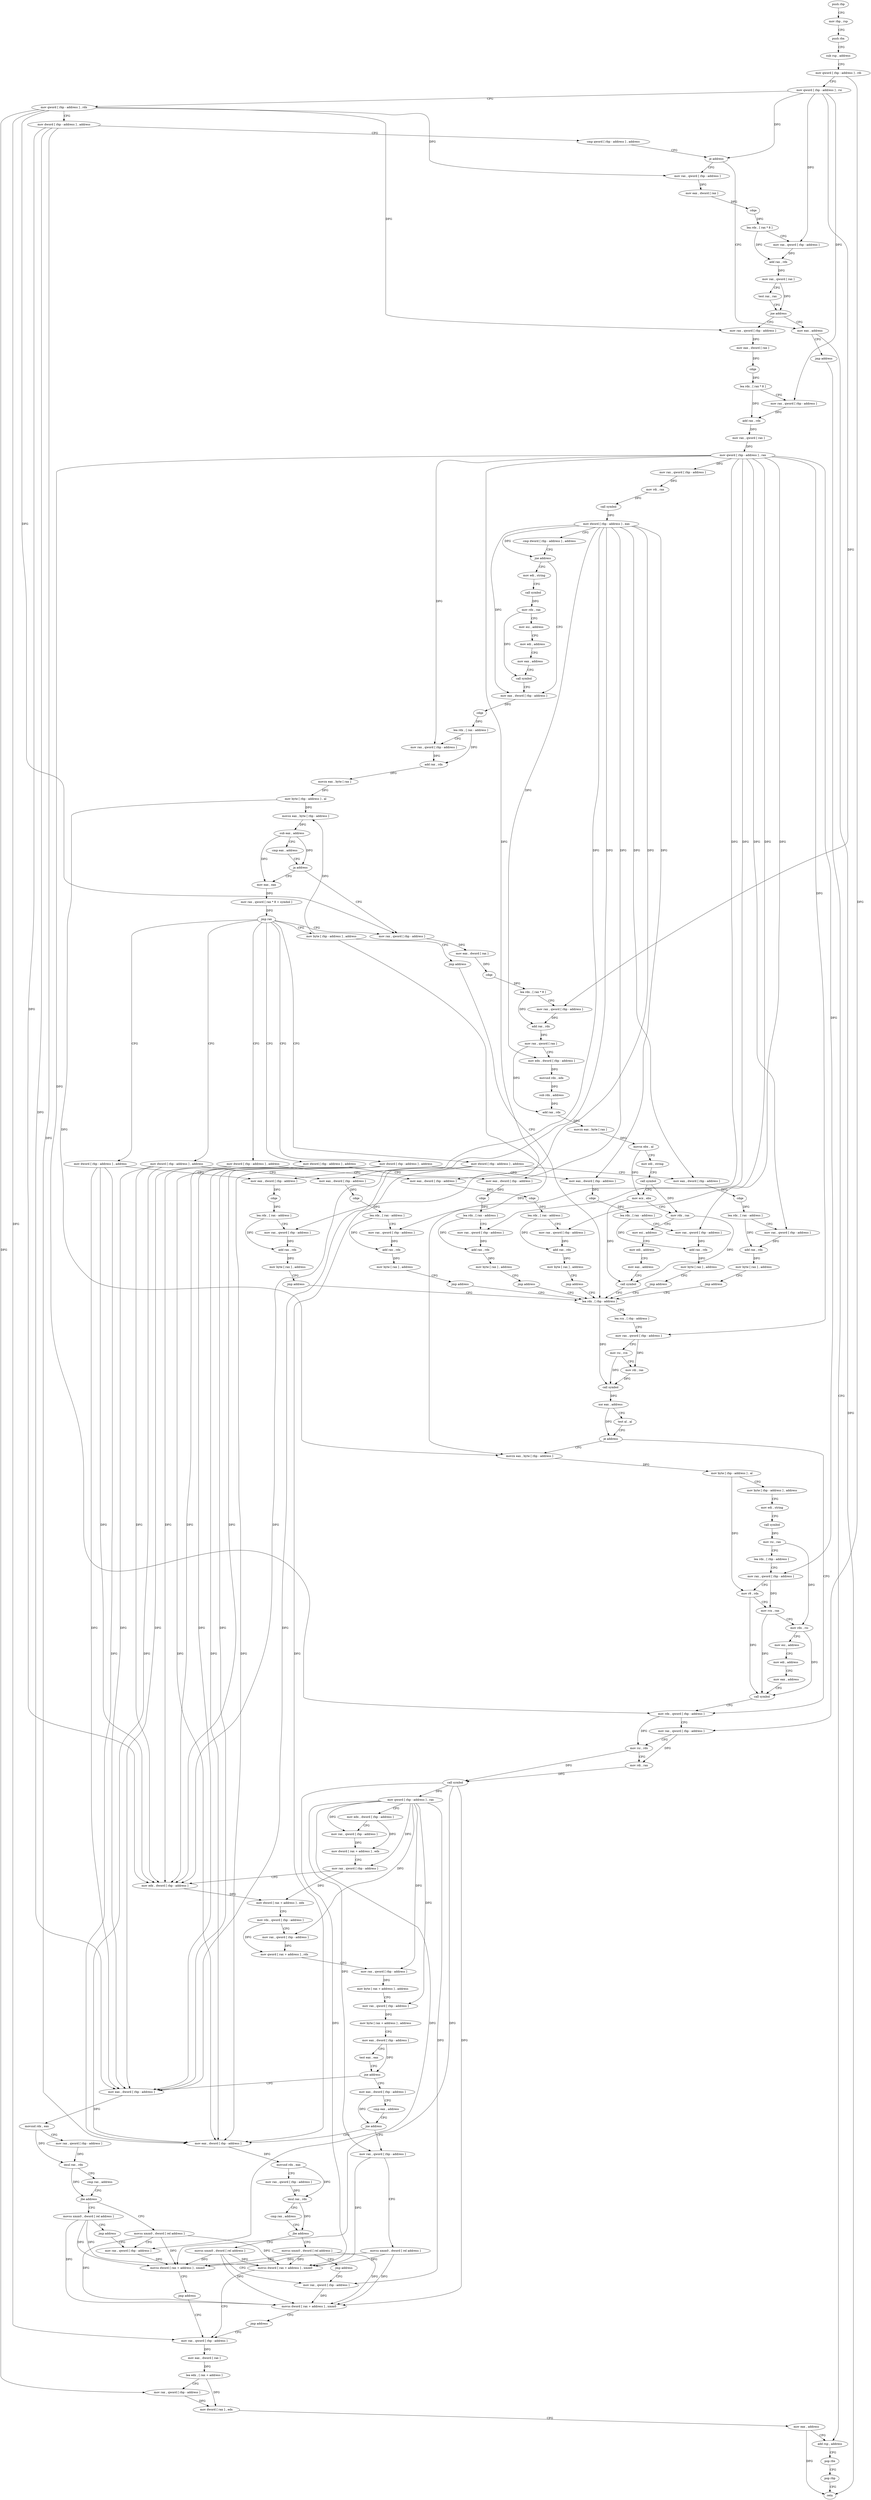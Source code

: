digraph "func" {
"4267038" [label = "push rbp" ]
"4267039" [label = "mov rbp , rsp" ]
"4267042" [label = "push rbx" ]
"4267043" [label = "sub rsp , address" ]
"4267047" [label = "mov qword [ rbp - address ] , rdi" ]
"4267051" [label = "mov qword [ rbp - address ] , rsi" ]
"4267055" [label = "mov qword [ rbp - address ] , rdx" ]
"4267059" [label = "mov dword [ rbp - address ] , address" ]
"4267066" [label = "cmp qword [ rbp - address ] , address" ]
"4267071" [label = "je address" ]
"4267104" [label = "mov eax , address" ]
"4267073" [label = "mov rax , qword [ rbp - address ]" ]
"4267109" [label = "jmp address" ]
"4267830" [label = "add rsp , address" ]
"4267077" [label = "mov eax , dword [ rax ]" ]
"4267079" [label = "cdqe" ]
"4267081" [label = "lea rdx , [ rax * 8 ]" ]
"4267089" [label = "mov rax , qword [ rbp - address ]" ]
"4267093" [label = "add rax , rdx" ]
"4267096" [label = "mov rax , qword [ rax ]" ]
"4267099" [label = "test rax , rax" ]
"4267102" [label = "jne address" ]
"4267114" [label = "mov rax , qword [ rbp - address ]" ]
"4267834" [label = "pop rbx" ]
"4267835" [label = "pop rbp" ]
"4267836" [label = "retn" ]
"4267118" [label = "mov eax , dword [ rax ]" ]
"4267120" [label = "cdqe" ]
"4267122" [label = "lea rdx , [ rax * 8 ]" ]
"4267130" [label = "mov rax , qword [ rbp - address ]" ]
"4267134" [label = "add rax , rdx" ]
"4267137" [label = "mov rax , qword [ rax ]" ]
"4267140" [label = "mov qword [ rbp - address ] , rax" ]
"4267144" [label = "mov rax , qword [ rbp - address ]" ]
"4267148" [label = "mov rdi , rax" ]
"4267151" [label = "call symbol" ]
"4267156" [label = "mov dword [ rbp - address ] , eax" ]
"4267159" [label = "cmp dword [ rbp - address ] , address" ]
"4267163" [label = "jne address" ]
"4267198" [label = "mov eax , dword [ rbp - address ]" ]
"4267165" [label = "mov edi , string" ]
"4267201" [label = "cdqe" ]
"4267203" [label = "lea rdx , [ rax - address ]" ]
"4267207" [label = "mov rax , qword [ rbp - address ]" ]
"4267211" [label = "add rax , rdx" ]
"4267214" [label = "movzx eax , byte [ rax ]" ]
"4267217" [label = "mov byte [ rbp - address ] , al" ]
"4267220" [label = "movsx eax , byte [ rbp - address ]" ]
"4267224" [label = "sub eax , address" ]
"4267227" [label = "cmp eax , address" ]
"4267230" [label = "ja address" ]
"4267434" [label = "mov rax , qword [ rbp - address ]" ]
"4267236" [label = "mov eax , eax" ]
"4267170" [label = "call symbol" ]
"4267175" [label = "mov rdx , rax" ]
"4267178" [label = "mov esi , address" ]
"4267183" [label = "mov edi , address" ]
"4267188" [label = "mov eax , address" ]
"4267193" [label = "call symbol" ]
"4267438" [label = "mov eax , dword [ rax ]" ]
"4267440" [label = "cdqe" ]
"4267442" [label = "lea rdx , [ rax * 8 ]" ]
"4267450" [label = "mov rax , qword [ rbp - address ]" ]
"4267454" [label = "add rax , rdx" ]
"4267457" [label = "mov rax , qword [ rax ]" ]
"4267460" [label = "mov edx , dword [ rbp - address ]" ]
"4267463" [label = "movsxd rdx , edx" ]
"4267466" [label = "sub rdx , address" ]
"4267470" [label = "add rax , rdx" ]
"4267473" [label = "movzx eax , byte [ rax ]" ]
"4267476" [label = "movsx ebx , al" ]
"4267479" [label = "mov edi , string" ]
"4267484" [label = "call symbol" ]
"4267489" [label = "mov ecx , ebx" ]
"4267491" [label = "mov rdx , rax" ]
"4267494" [label = "mov esi , address" ]
"4267499" [label = "mov edi , address" ]
"4267504" [label = "mov eax , address" ]
"4267509" [label = "call symbol" ]
"4267514" [label = "lea rdx , [ rbp - address ]" ]
"4267238" [label = "mov rax , qword [ rax * 8 + symbol ]" ]
"4267246" [label = "jmp rax" ]
"4267248" [label = "mov dword [ rbp - address ] , address" ]
"4267279" [label = "mov dword [ rbp - address ] , address" ]
"4267310" [label = "mov dword [ rbp - address ] , address" ]
"4267341" [label = "mov dword [ rbp - address ] , address" ]
"4267372" [label = "mov dword [ rbp - address ] , address" ]
"4267400" [label = "mov dword [ rbp - address ] , address" ]
"4267428" [label = "mov byte [ rbp - address ] , address" ]
"4267605" [label = "mov rdx , qword [ rbp - address ]" ]
"4267609" [label = "mov rax , qword [ rbp - address ]" ]
"4267613" [label = "mov rsi , rdx" ]
"4267616" [label = "mov rdi , rax" ]
"4267619" [label = "call symbol" ]
"4267624" [label = "mov qword [ rbp - address ] , rax" ]
"4267628" [label = "mov edx , dword [ rbp - address ]" ]
"4267631" [label = "mov rax , qword [ rbp - address ]" ]
"4267635" [label = "mov dword [ rax + address ] , edx" ]
"4267638" [label = "mov rax , qword [ rbp - address ]" ]
"4267642" [label = "mov edx , dword [ rbp - address ]" ]
"4267645" [label = "mov dword [ rax + address ] , edx" ]
"4267648" [label = "mov rdx , qword [ rbp - address ]" ]
"4267652" [label = "mov rax , qword [ rbp - address ]" ]
"4267656" [label = "mov qword [ rax + address ] , rdx" ]
"4267660" [label = "mov rax , qword [ rbp - address ]" ]
"4267664" [label = "mov byte [ rax + address ] , address" ]
"4267668" [label = "mov rax , qword [ rbp - address ]" ]
"4267672" [label = "mov byte [ rax + address ] , address" ]
"4267676" [label = "mov eax , dword [ rbp - address ]" ]
"4267679" [label = "test eax , eax" ]
"4267681" [label = "jne address" ]
"4267734" [label = "mov eax , dword [ rbp - address ]" ]
"4267683" [label = "mov eax , dword [ rbp - address ]" ]
"4267544" [label = "movzx eax , byte [ rbp - address ]" ]
"4267548" [label = "mov byte [ rbp - address ] , al" ]
"4267551" [label = "mov byte [ rbp - address ] , address" ]
"4267555" [label = "mov edi , string" ]
"4267560" [label = "call symbol" ]
"4267565" [label = "mov rsi , rax" ]
"4267568" [label = "lea rdx , [ rbp - address ]" ]
"4267572" [label = "mov rax , qword [ rbp - address ]" ]
"4267576" [label = "mov r8 , rdx" ]
"4267579" [label = "mov rcx , rax" ]
"4267582" [label = "mov rdx , rsi" ]
"4267585" [label = "mov esi , address" ]
"4267590" [label = "mov edi , address" ]
"4267595" [label = "mov eax , address" ]
"4267600" [label = "call symbol" ]
"4267255" [label = "mov eax , dword [ rbp - address ]" ]
"4267258" [label = "cdqe" ]
"4267260" [label = "lea rdx , [ rax - address ]" ]
"4267264" [label = "mov rax , qword [ rbp - address ]" ]
"4267268" [label = "add rax , rdx" ]
"4267271" [label = "mov byte [ rax ] , address" ]
"4267274" [label = "jmp address" ]
"4267286" [label = "mov eax , dword [ rbp - address ]" ]
"4267289" [label = "cdqe" ]
"4267291" [label = "lea rdx , [ rax - address ]" ]
"4267295" [label = "mov rax , qword [ rbp - address ]" ]
"4267299" [label = "add rax , rdx" ]
"4267302" [label = "mov byte [ rax ] , address" ]
"4267305" [label = "jmp address" ]
"4267317" [label = "mov eax , dword [ rbp - address ]" ]
"4267320" [label = "cdqe" ]
"4267322" [label = "lea rdx , [ rax - address ]" ]
"4267326" [label = "mov rax , qword [ rbp - address ]" ]
"4267330" [label = "add rax , rdx" ]
"4267333" [label = "mov byte [ rax ] , address" ]
"4267336" [label = "jmp address" ]
"4267348" [label = "mov eax , dword [ rbp - address ]" ]
"4267351" [label = "cdqe" ]
"4267353" [label = "lea rdx , [ rax - address ]" ]
"4267357" [label = "mov rax , qword [ rbp - address ]" ]
"4267361" [label = "add rax , rdx" ]
"4267364" [label = "mov byte [ rax ] , address" ]
"4267367" [label = "jmp address" ]
"4267379" [label = "mov eax , dword [ rbp - address ]" ]
"4267382" [label = "cdqe" ]
"4267384" [label = "lea rdx , [ rax - address ]" ]
"4267388" [label = "mov rax , qword [ rbp - address ]" ]
"4267392" [label = "add rax , rdx" ]
"4267395" [label = "mov byte [ rax ] , address" ]
"4267398" [label = "jmp address" ]
"4267407" [label = "mov eax , dword [ rbp - address ]" ]
"4267410" [label = "cdqe" ]
"4267412" [label = "lea rdx , [ rax - address ]" ]
"4267416" [label = "mov rax , qword [ rbp - address ]" ]
"4267420" [label = "add rax , rdx" ]
"4267423" [label = "mov byte [ rax ] , address" ]
"4267426" [label = "jmp address" ]
"4267432" [label = "jmp address" ]
"4267737" [label = "cmp eax , address" ]
"4267740" [label = "jne address" ]
"4267793" [label = "mov rax , qword [ rbp - address ]" ]
"4267742" [label = "mov eax , dword [ rbp - address ]" ]
"4267686" [label = "movsxd rdx , eax" ]
"4267689" [label = "mov rax , qword [ rbp - address ]" ]
"4267693" [label = "imul rax , rdx" ]
"4267697" [label = "cmp rax , address" ]
"4267703" [label = "jbe address" ]
"4267715" [label = "movss xmm0 , dword [ rel address ]" ]
"4267705" [label = "movss xmm0 , dword [ rel address ]" ]
"4267518" [label = "lea rcx , [ rbp - address ]" ]
"4267522" [label = "mov rax , qword [ rbp - address ]" ]
"4267526" [label = "mov rsi , rcx" ]
"4267529" [label = "mov rdi , rax" ]
"4267532" [label = "call symbol" ]
"4267537" [label = "xor eax , address" ]
"4267540" [label = "test al , al" ]
"4267542" [label = "je address" ]
"4267797" [label = "movss xmm0 , dword [ rel address ]" ]
"4267805" [label = "movss dword [ rax + address ] , xmm0" ]
"4267810" [label = "mov rax , qword [ rbp - address ]" ]
"4267745" [label = "movsxd rdx , eax" ]
"4267748" [label = "mov rax , qword [ rbp - address ]" ]
"4267752" [label = "imul rax , rdx" ]
"4267756" [label = "cmp rax , address" ]
"4267762" [label = "jbe address" ]
"4267774" [label = "movss xmm0 , dword [ rel address ]" ]
"4267764" [label = "movss xmm0 , dword [ rel address ]" ]
"4267723" [label = "mov rax , qword [ rbp - address ]" ]
"4267713" [label = "jmp address" ]
"4267782" [label = "mov rax , qword [ rbp - address ]" ]
"4267772" [label = "jmp address" ]
"4267814" [label = "mov eax , dword [ rax ]" ]
"4267816" [label = "lea edx , [ rax + address ]" ]
"4267819" [label = "mov rax , qword [ rbp - address ]" ]
"4267823" [label = "mov dword [ rax ] , edx" ]
"4267825" [label = "mov eax , address" ]
"4267727" [label = "movss dword [ rax + address ] , xmm0" ]
"4267732" [label = "jmp address" ]
"4267786" [label = "movss dword [ rax + address ] , xmm0" ]
"4267791" [label = "jmp address" ]
"4267038" -> "4267039" [ label = "CFG" ]
"4267039" -> "4267042" [ label = "CFG" ]
"4267042" -> "4267043" [ label = "CFG" ]
"4267043" -> "4267047" [ label = "CFG" ]
"4267047" -> "4267051" [ label = "CFG" ]
"4267047" -> "4267609" [ label = "DFG" ]
"4267051" -> "4267055" [ label = "CFG" ]
"4267051" -> "4267071" [ label = "DFG" ]
"4267051" -> "4267089" [ label = "DFG" ]
"4267051" -> "4267130" [ label = "DFG" ]
"4267051" -> "4267450" [ label = "DFG" ]
"4267055" -> "4267059" [ label = "CFG" ]
"4267055" -> "4267073" [ label = "DFG" ]
"4267055" -> "4267114" [ label = "DFG" ]
"4267055" -> "4267434" [ label = "DFG" ]
"4267055" -> "4267810" [ label = "DFG" ]
"4267055" -> "4267819" [ label = "DFG" ]
"4267059" -> "4267066" [ label = "CFG" ]
"4267059" -> "4267642" [ label = "DFG" ]
"4267059" -> "4267683" [ label = "DFG" ]
"4267059" -> "4267742" [ label = "DFG" ]
"4267066" -> "4267071" [ label = "CFG" ]
"4267071" -> "4267104" [ label = "CFG" ]
"4267071" -> "4267073" [ label = "CFG" ]
"4267104" -> "4267109" [ label = "CFG" ]
"4267104" -> "4267836" [ label = "DFG" ]
"4267073" -> "4267077" [ label = "DFG" ]
"4267109" -> "4267830" [ label = "CFG" ]
"4267830" -> "4267834" [ label = "CFG" ]
"4267077" -> "4267079" [ label = "DFG" ]
"4267079" -> "4267081" [ label = "DFG" ]
"4267081" -> "4267089" [ label = "CFG" ]
"4267081" -> "4267093" [ label = "DFG" ]
"4267089" -> "4267093" [ label = "DFG" ]
"4267093" -> "4267096" [ label = "DFG" ]
"4267096" -> "4267099" [ label = "CFG" ]
"4267096" -> "4267102" [ label = "DFG" ]
"4267099" -> "4267102" [ label = "CFG" ]
"4267102" -> "4267114" [ label = "CFG" ]
"4267102" -> "4267104" [ label = "CFG" ]
"4267114" -> "4267118" [ label = "DFG" ]
"4267834" -> "4267835" [ label = "CFG" ]
"4267835" -> "4267836" [ label = "CFG" ]
"4267118" -> "4267120" [ label = "DFG" ]
"4267120" -> "4267122" [ label = "DFG" ]
"4267122" -> "4267130" [ label = "CFG" ]
"4267122" -> "4267134" [ label = "DFG" ]
"4267130" -> "4267134" [ label = "DFG" ]
"4267134" -> "4267137" [ label = "DFG" ]
"4267137" -> "4267140" [ label = "DFG" ]
"4267140" -> "4267144" [ label = "DFG" ]
"4267140" -> "4267207" [ label = "DFG" ]
"4267140" -> "4267522" [ label = "DFG" ]
"4267140" -> "4267264" [ label = "DFG" ]
"4267140" -> "4267295" [ label = "DFG" ]
"4267140" -> "4267326" [ label = "DFG" ]
"4267140" -> "4267357" [ label = "DFG" ]
"4267140" -> "4267388" [ label = "DFG" ]
"4267140" -> "4267416" [ label = "DFG" ]
"4267140" -> "4267605" [ label = "DFG" ]
"4267140" -> "4267572" [ label = "DFG" ]
"4267144" -> "4267148" [ label = "DFG" ]
"4267148" -> "4267151" [ label = "DFG" ]
"4267151" -> "4267156" [ label = "DFG" ]
"4267156" -> "4267159" [ label = "CFG" ]
"4267156" -> "4267163" [ label = "DFG" ]
"4267156" -> "4267198" [ label = "DFG" ]
"4267156" -> "4267460" [ label = "DFG" ]
"4267156" -> "4267255" [ label = "DFG" ]
"4267156" -> "4267286" [ label = "DFG" ]
"4267156" -> "4267317" [ label = "DFG" ]
"4267156" -> "4267348" [ label = "DFG" ]
"4267156" -> "4267379" [ label = "DFG" ]
"4267156" -> "4267407" [ label = "DFG" ]
"4267159" -> "4267163" [ label = "CFG" ]
"4267163" -> "4267198" [ label = "CFG" ]
"4267163" -> "4267165" [ label = "CFG" ]
"4267198" -> "4267201" [ label = "DFG" ]
"4267165" -> "4267170" [ label = "CFG" ]
"4267201" -> "4267203" [ label = "DFG" ]
"4267203" -> "4267207" [ label = "CFG" ]
"4267203" -> "4267211" [ label = "DFG" ]
"4267207" -> "4267211" [ label = "DFG" ]
"4267211" -> "4267214" [ label = "DFG" ]
"4267214" -> "4267217" [ label = "DFG" ]
"4267217" -> "4267220" [ label = "DFG" ]
"4267217" -> "4267544" [ label = "DFG" ]
"4267220" -> "4267224" [ label = "DFG" ]
"4267224" -> "4267227" [ label = "CFG" ]
"4267224" -> "4267230" [ label = "DFG" ]
"4267224" -> "4267236" [ label = "DFG" ]
"4267227" -> "4267230" [ label = "CFG" ]
"4267230" -> "4267434" [ label = "CFG" ]
"4267230" -> "4267236" [ label = "CFG" ]
"4267434" -> "4267438" [ label = "DFG" ]
"4267236" -> "4267238" [ label = "DFG" ]
"4267170" -> "4267175" [ label = "DFG" ]
"4267175" -> "4267178" [ label = "CFG" ]
"4267175" -> "4267193" [ label = "DFG" ]
"4267178" -> "4267183" [ label = "CFG" ]
"4267183" -> "4267188" [ label = "CFG" ]
"4267188" -> "4267193" [ label = "CFG" ]
"4267193" -> "4267198" [ label = "CFG" ]
"4267438" -> "4267440" [ label = "DFG" ]
"4267440" -> "4267442" [ label = "DFG" ]
"4267442" -> "4267450" [ label = "CFG" ]
"4267442" -> "4267454" [ label = "DFG" ]
"4267450" -> "4267454" [ label = "DFG" ]
"4267454" -> "4267457" [ label = "DFG" ]
"4267457" -> "4267460" [ label = "CFG" ]
"4267457" -> "4267470" [ label = "DFG" ]
"4267460" -> "4267463" [ label = "DFG" ]
"4267463" -> "4267466" [ label = "DFG" ]
"4267466" -> "4267470" [ label = "DFG" ]
"4267470" -> "4267473" [ label = "DFG" ]
"4267473" -> "4267476" [ label = "DFG" ]
"4267476" -> "4267479" [ label = "CFG" ]
"4267476" -> "4267489" [ label = "DFG" ]
"4267479" -> "4267484" [ label = "CFG" ]
"4267484" -> "4267489" [ label = "CFG" ]
"4267484" -> "4267491" [ label = "DFG" ]
"4267489" -> "4267491" [ label = "CFG" ]
"4267489" -> "4267509" [ label = "DFG" ]
"4267491" -> "4267494" [ label = "CFG" ]
"4267491" -> "4267509" [ label = "DFG" ]
"4267494" -> "4267499" [ label = "CFG" ]
"4267499" -> "4267504" [ label = "CFG" ]
"4267504" -> "4267509" [ label = "CFG" ]
"4267509" -> "4267514" [ label = "CFG" ]
"4267514" -> "4267518" [ label = "CFG" ]
"4267514" -> "4267532" [ label = "DFG" ]
"4267238" -> "4267246" [ label = "DFG" ]
"4267246" -> "4267248" [ label = "CFG" ]
"4267246" -> "4267279" [ label = "CFG" ]
"4267246" -> "4267310" [ label = "CFG" ]
"4267246" -> "4267341" [ label = "CFG" ]
"4267246" -> "4267372" [ label = "CFG" ]
"4267246" -> "4267400" [ label = "CFG" ]
"4267246" -> "4267428" [ label = "CFG" ]
"4267246" -> "4267434" [ label = "CFG" ]
"4267248" -> "4267255" [ label = "CFG" ]
"4267248" -> "4267642" [ label = "DFG" ]
"4267248" -> "4267683" [ label = "DFG" ]
"4267248" -> "4267742" [ label = "DFG" ]
"4267279" -> "4267286" [ label = "CFG" ]
"4267279" -> "4267642" [ label = "DFG" ]
"4267279" -> "4267683" [ label = "DFG" ]
"4267279" -> "4267742" [ label = "DFG" ]
"4267310" -> "4267317" [ label = "CFG" ]
"4267310" -> "4267642" [ label = "DFG" ]
"4267310" -> "4267683" [ label = "DFG" ]
"4267310" -> "4267742" [ label = "DFG" ]
"4267341" -> "4267348" [ label = "CFG" ]
"4267341" -> "4267642" [ label = "DFG" ]
"4267341" -> "4267683" [ label = "DFG" ]
"4267341" -> "4267742" [ label = "DFG" ]
"4267372" -> "4267379" [ label = "CFG" ]
"4267372" -> "4267642" [ label = "DFG" ]
"4267372" -> "4267683" [ label = "DFG" ]
"4267372" -> "4267742" [ label = "DFG" ]
"4267400" -> "4267407" [ label = "CFG" ]
"4267400" -> "4267642" [ label = "DFG" ]
"4267400" -> "4267683" [ label = "DFG" ]
"4267400" -> "4267742" [ label = "DFG" ]
"4267428" -> "4267432" [ label = "CFG" ]
"4267428" -> "4267220" [ label = "DFG" ]
"4267428" -> "4267544" [ label = "DFG" ]
"4267605" -> "4267609" [ label = "CFG" ]
"4267605" -> "4267613" [ label = "DFG" ]
"4267609" -> "4267613" [ label = "CFG" ]
"4267609" -> "4267616" [ label = "DFG" ]
"4267613" -> "4267616" [ label = "CFG" ]
"4267613" -> "4267619" [ label = "DFG" ]
"4267616" -> "4267619" [ label = "DFG" ]
"4267619" -> "4267624" [ label = "DFG" ]
"4267619" -> "4267805" [ label = "DFG" ]
"4267619" -> "4267727" [ label = "DFG" ]
"4267619" -> "4267786" [ label = "DFG" ]
"4267624" -> "4267628" [ label = "CFG" ]
"4267624" -> "4267631" [ label = "DFG" ]
"4267624" -> "4267638" [ label = "DFG" ]
"4267624" -> "4267652" [ label = "DFG" ]
"4267624" -> "4267660" [ label = "DFG" ]
"4267624" -> "4267668" [ label = "DFG" ]
"4267624" -> "4267793" [ label = "DFG" ]
"4267624" -> "4267723" [ label = "DFG" ]
"4267624" -> "4267782" [ label = "DFG" ]
"4267628" -> "4267631" [ label = "CFG" ]
"4267628" -> "4267635" [ label = "DFG" ]
"4267631" -> "4267635" [ label = "DFG" ]
"4267635" -> "4267638" [ label = "CFG" ]
"4267638" -> "4267642" [ label = "CFG" ]
"4267638" -> "4267645" [ label = "DFG" ]
"4267642" -> "4267645" [ label = "DFG" ]
"4267645" -> "4267648" [ label = "CFG" ]
"4267648" -> "4267652" [ label = "CFG" ]
"4267648" -> "4267656" [ label = "DFG" ]
"4267652" -> "4267656" [ label = "DFG" ]
"4267656" -> "4267660" [ label = "CFG" ]
"4267660" -> "4267664" [ label = "DFG" ]
"4267664" -> "4267668" [ label = "CFG" ]
"4267668" -> "4267672" [ label = "DFG" ]
"4267672" -> "4267676" [ label = "CFG" ]
"4267676" -> "4267679" [ label = "CFG" ]
"4267676" -> "4267681" [ label = "DFG" ]
"4267679" -> "4267681" [ label = "CFG" ]
"4267681" -> "4267734" [ label = "CFG" ]
"4267681" -> "4267683" [ label = "CFG" ]
"4267734" -> "4267737" [ label = "CFG" ]
"4267734" -> "4267740" [ label = "DFG" ]
"4267683" -> "4267686" [ label = "DFG" ]
"4267544" -> "4267548" [ label = "DFG" ]
"4267548" -> "4267551" [ label = "CFG" ]
"4267548" -> "4267576" [ label = "DFG" ]
"4267551" -> "4267555" [ label = "CFG" ]
"4267555" -> "4267560" [ label = "CFG" ]
"4267560" -> "4267565" [ label = "DFG" ]
"4267565" -> "4267568" [ label = "CFG" ]
"4267565" -> "4267582" [ label = "DFG" ]
"4267568" -> "4267572" [ label = "CFG" ]
"4267572" -> "4267576" [ label = "CFG" ]
"4267572" -> "4267579" [ label = "DFG" ]
"4267576" -> "4267579" [ label = "CFG" ]
"4267576" -> "4267600" [ label = "DFG" ]
"4267579" -> "4267582" [ label = "CFG" ]
"4267579" -> "4267600" [ label = "DFG" ]
"4267582" -> "4267585" [ label = "CFG" ]
"4267582" -> "4267600" [ label = "DFG" ]
"4267585" -> "4267590" [ label = "CFG" ]
"4267590" -> "4267595" [ label = "CFG" ]
"4267595" -> "4267600" [ label = "CFG" ]
"4267600" -> "4267605" [ label = "CFG" ]
"4267255" -> "4267258" [ label = "DFG" ]
"4267258" -> "4267260" [ label = "DFG" ]
"4267260" -> "4267264" [ label = "CFG" ]
"4267260" -> "4267268" [ label = "DFG" ]
"4267264" -> "4267268" [ label = "DFG" ]
"4267268" -> "4267271" [ label = "DFG" ]
"4267271" -> "4267274" [ label = "CFG" ]
"4267274" -> "4267514" [ label = "CFG" ]
"4267286" -> "4267289" [ label = "DFG" ]
"4267289" -> "4267291" [ label = "DFG" ]
"4267291" -> "4267295" [ label = "CFG" ]
"4267291" -> "4267299" [ label = "DFG" ]
"4267295" -> "4267299" [ label = "DFG" ]
"4267299" -> "4267302" [ label = "DFG" ]
"4267302" -> "4267305" [ label = "CFG" ]
"4267305" -> "4267514" [ label = "CFG" ]
"4267317" -> "4267320" [ label = "DFG" ]
"4267320" -> "4267322" [ label = "DFG" ]
"4267322" -> "4267326" [ label = "CFG" ]
"4267322" -> "4267330" [ label = "DFG" ]
"4267326" -> "4267330" [ label = "DFG" ]
"4267330" -> "4267333" [ label = "DFG" ]
"4267333" -> "4267336" [ label = "CFG" ]
"4267336" -> "4267514" [ label = "CFG" ]
"4267348" -> "4267351" [ label = "DFG" ]
"4267351" -> "4267353" [ label = "DFG" ]
"4267353" -> "4267357" [ label = "CFG" ]
"4267353" -> "4267361" [ label = "DFG" ]
"4267357" -> "4267361" [ label = "DFG" ]
"4267361" -> "4267364" [ label = "DFG" ]
"4267364" -> "4267367" [ label = "CFG" ]
"4267367" -> "4267514" [ label = "CFG" ]
"4267379" -> "4267382" [ label = "DFG" ]
"4267382" -> "4267384" [ label = "DFG" ]
"4267384" -> "4267388" [ label = "CFG" ]
"4267384" -> "4267392" [ label = "DFG" ]
"4267388" -> "4267392" [ label = "DFG" ]
"4267392" -> "4267395" [ label = "DFG" ]
"4267395" -> "4267398" [ label = "CFG" ]
"4267398" -> "4267514" [ label = "CFG" ]
"4267407" -> "4267410" [ label = "DFG" ]
"4267410" -> "4267412" [ label = "DFG" ]
"4267412" -> "4267416" [ label = "CFG" ]
"4267412" -> "4267420" [ label = "DFG" ]
"4267416" -> "4267420" [ label = "DFG" ]
"4267420" -> "4267423" [ label = "DFG" ]
"4267423" -> "4267426" [ label = "CFG" ]
"4267426" -> "4267514" [ label = "CFG" ]
"4267432" -> "4267514" [ label = "CFG" ]
"4267737" -> "4267740" [ label = "CFG" ]
"4267740" -> "4267793" [ label = "CFG" ]
"4267740" -> "4267742" [ label = "CFG" ]
"4267793" -> "4267797" [ label = "CFG" ]
"4267793" -> "4267805" [ label = "DFG" ]
"4267742" -> "4267745" [ label = "DFG" ]
"4267686" -> "4267689" [ label = "CFG" ]
"4267686" -> "4267693" [ label = "DFG" ]
"4267689" -> "4267693" [ label = "DFG" ]
"4267693" -> "4267697" [ label = "CFG" ]
"4267693" -> "4267703" [ label = "DFG" ]
"4267697" -> "4267703" [ label = "CFG" ]
"4267703" -> "4267715" [ label = "CFG" ]
"4267703" -> "4267705" [ label = "CFG" ]
"4267715" -> "4267723" [ label = "CFG" ]
"4267715" -> "4267805" [ label = "DFG" ]
"4267715" -> "4267727" [ label = "DFG" ]
"4267715" -> "4267786" [ label = "DFG" ]
"4267705" -> "4267713" [ label = "CFG" ]
"4267705" -> "4267805" [ label = "DFG" ]
"4267705" -> "4267727" [ label = "DFG" ]
"4267705" -> "4267786" [ label = "DFG" ]
"4267518" -> "4267522" [ label = "CFG" ]
"4267522" -> "4267526" [ label = "CFG" ]
"4267522" -> "4267529" [ label = "DFG" ]
"4267526" -> "4267529" [ label = "CFG" ]
"4267526" -> "4267532" [ label = "DFG" ]
"4267529" -> "4267532" [ label = "DFG" ]
"4267532" -> "4267537" [ label = "DFG" ]
"4267537" -> "4267540" [ label = "CFG" ]
"4267537" -> "4267542" [ label = "DFG" ]
"4267540" -> "4267542" [ label = "CFG" ]
"4267542" -> "4267605" [ label = "CFG" ]
"4267542" -> "4267544" [ label = "CFG" ]
"4267797" -> "4267805" [ label = "DFG" ]
"4267797" -> "4267727" [ label = "DFG" ]
"4267797" -> "4267786" [ label = "DFG" ]
"4267805" -> "4267810" [ label = "CFG" ]
"4267810" -> "4267814" [ label = "DFG" ]
"4267745" -> "4267748" [ label = "CFG" ]
"4267745" -> "4267752" [ label = "DFG" ]
"4267748" -> "4267752" [ label = "DFG" ]
"4267752" -> "4267756" [ label = "CFG" ]
"4267752" -> "4267762" [ label = "DFG" ]
"4267756" -> "4267762" [ label = "CFG" ]
"4267762" -> "4267774" [ label = "CFG" ]
"4267762" -> "4267764" [ label = "CFG" ]
"4267774" -> "4267782" [ label = "CFG" ]
"4267774" -> "4267805" [ label = "DFG" ]
"4267774" -> "4267727" [ label = "DFG" ]
"4267774" -> "4267786" [ label = "DFG" ]
"4267764" -> "4267772" [ label = "CFG" ]
"4267764" -> "4267805" [ label = "DFG" ]
"4267764" -> "4267727" [ label = "DFG" ]
"4267764" -> "4267786" [ label = "DFG" ]
"4267723" -> "4267727" [ label = "DFG" ]
"4267713" -> "4267723" [ label = "CFG" ]
"4267782" -> "4267786" [ label = "DFG" ]
"4267772" -> "4267782" [ label = "CFG" ]
"4267814" -> "4267816" [ label = "DFG" ]
"4267816" -> "4267819" [ label = "CFG" ]
"4267816" -> "4267823" [ label = "DFG" ]
"4267819" -> "4267823" [ label = "DFG" ]
"4267823" -> "4267825" [ label = "CFG" ]
"4267825" -> "4267830" [ label = "CFG" ]
"4267825" -> "4267836" [ label = "DFG" ]
"4267727" -> "4267732" [ label = "CFG" ]
"4267732" -> "4267810" [ label = "CFG" ]
"4267786" -> "4267791" [ label = "CFG" ]
"4267791" -> "4267810" [ label = "CFG" ]
}
